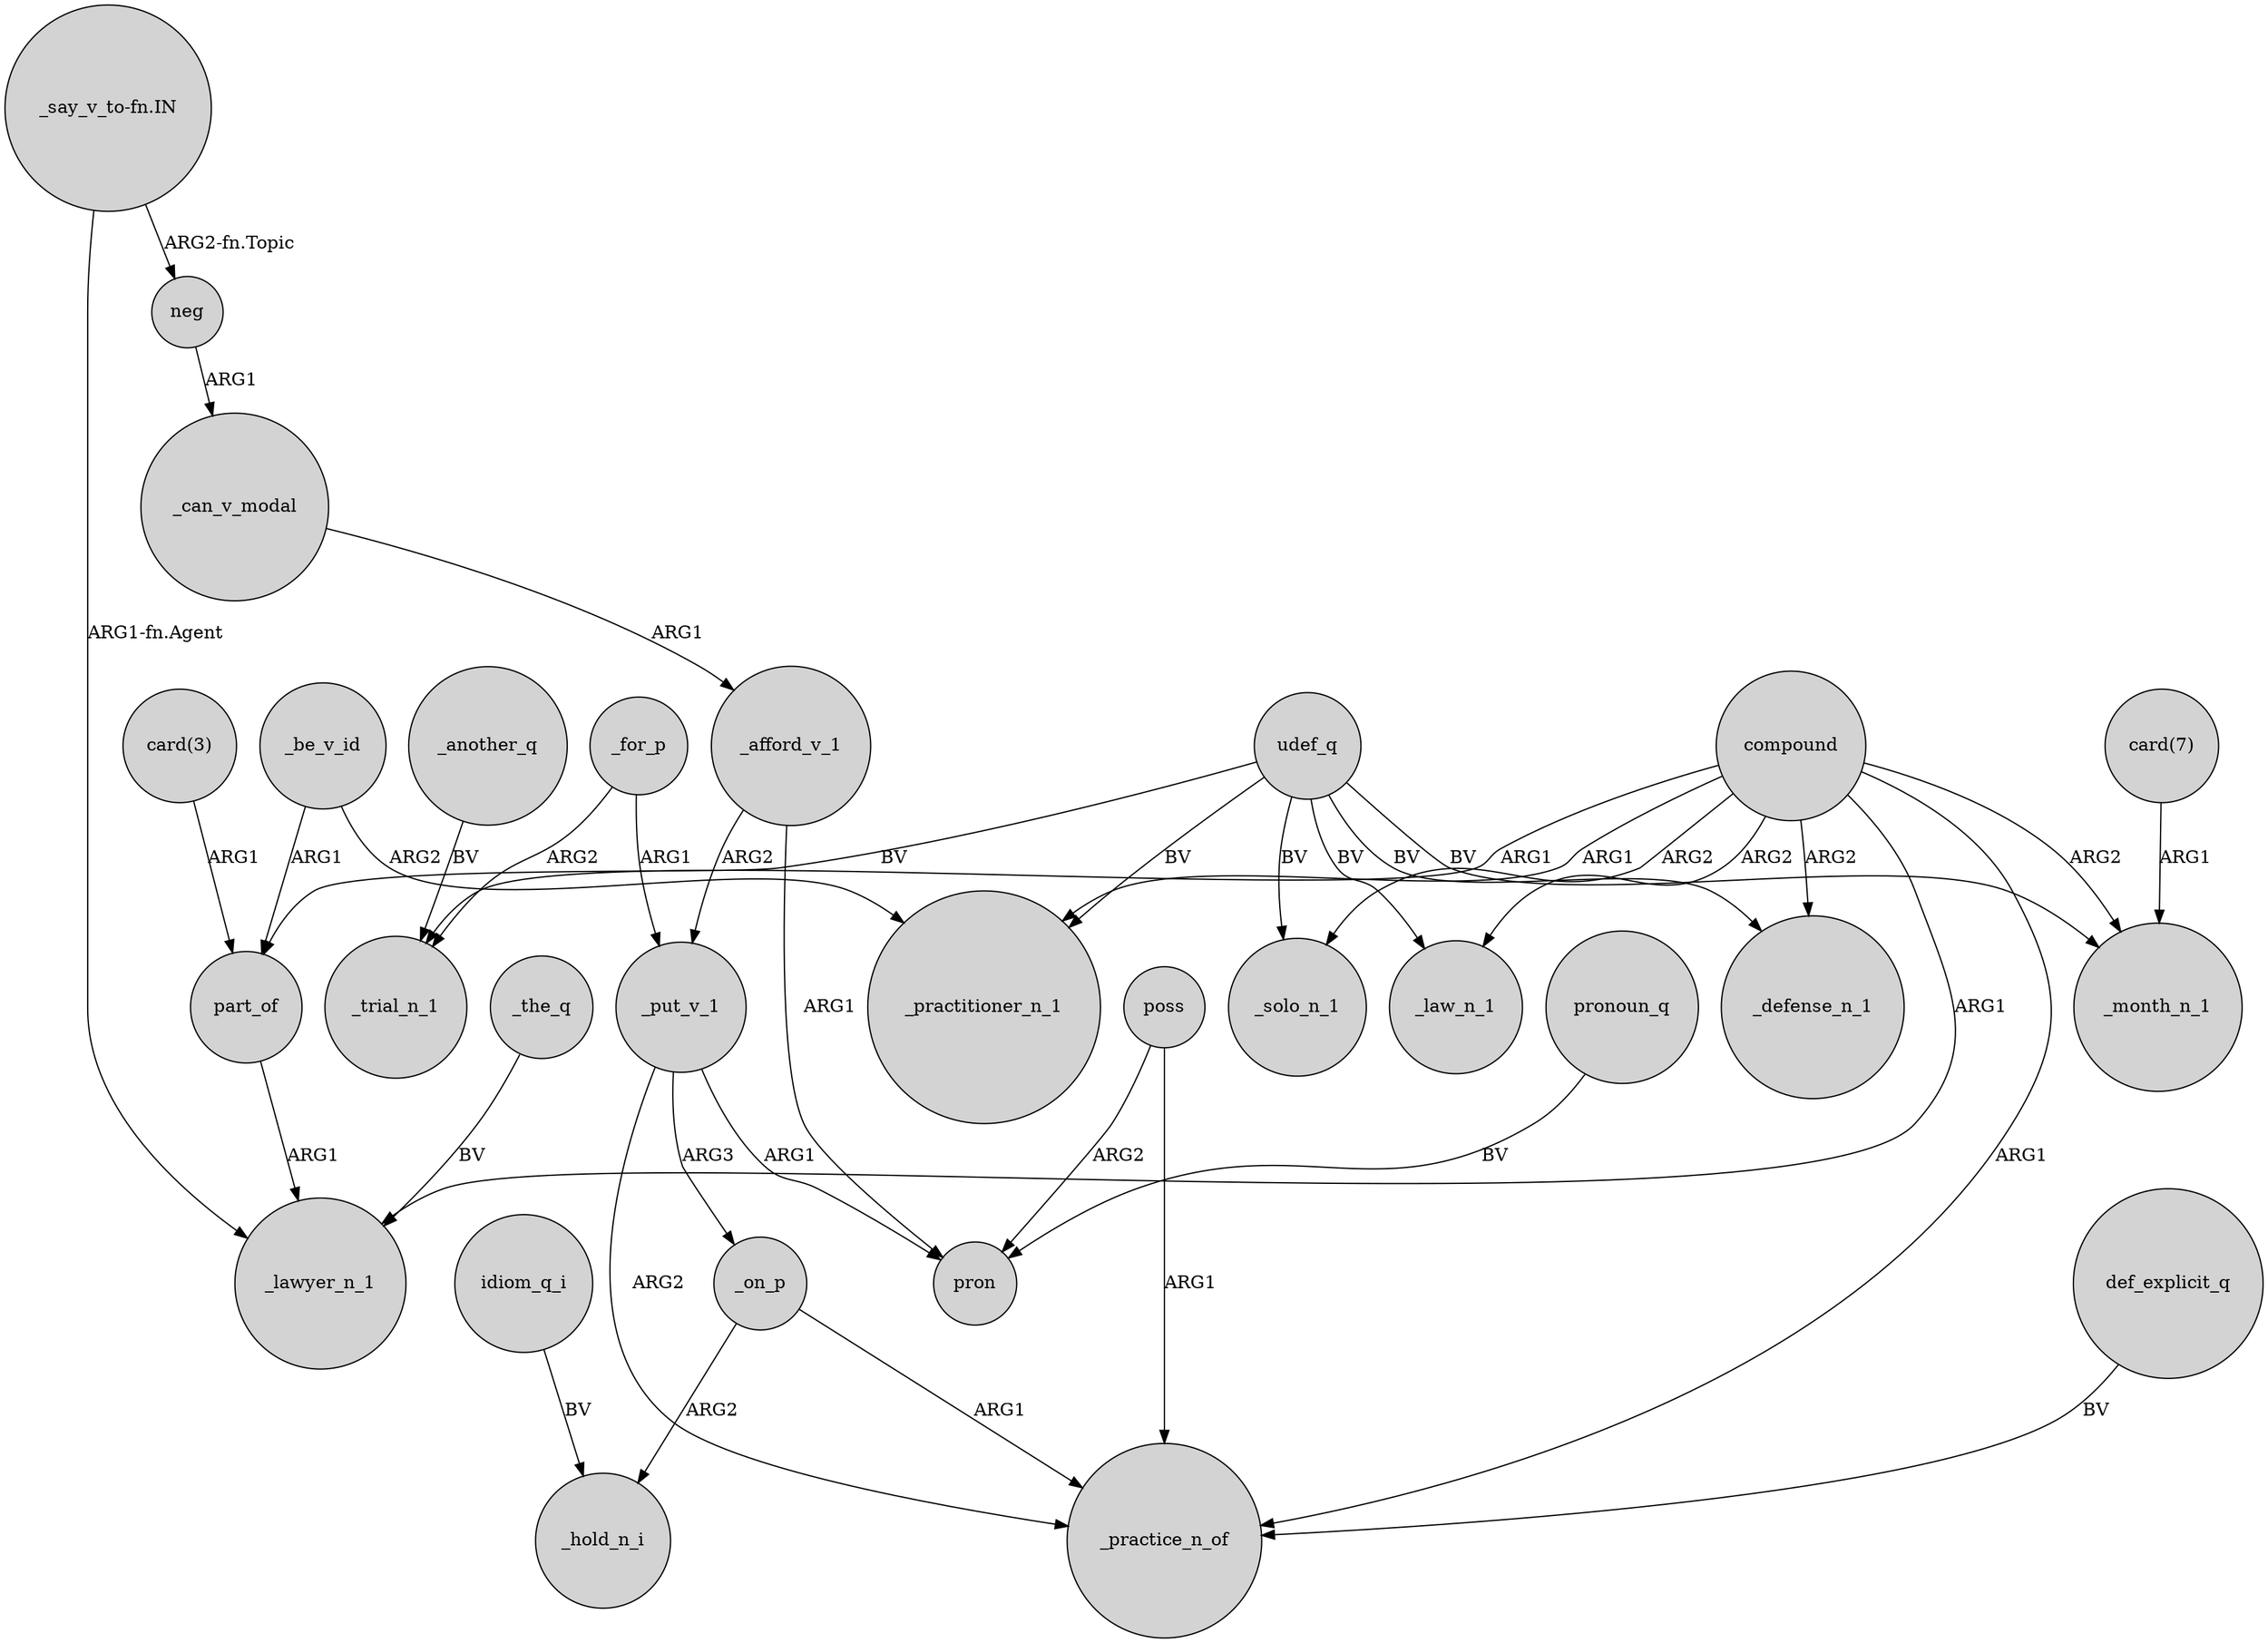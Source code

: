 digraph {
	node [shape=circle style=filled]
	_be_v_id -> part_of [label=ARG1]
	_on_p -> _practice_n_of [label=ARG1]
	udef_q -> _solo_n_1 [label=BV]
	compound -> _month_n_1 [label=ARG2]
	udef_q -> part_of [label=BV]
	compound -> _practitioner_n_1 [label=ARG1]
	_the_q -> _lawyer_n_1 [label=BV]
	poss -> pron [label=ARG2]
	compound -> _lawyer_n_1 [label=ARG1]
	part_of -> _lawyer_n_1 [label=ARG1]
	"_say_v_to-fn.IN" -> _lawyer_n_1 [label="ARG1-fn.Agent"]
	compound -> _practice_n_of [label=ARG1]
	def_explicit_q -> _practice_n_of [label=BV]
	_put_v_1 -> pron [label=ARG1]
	udef_q -> _law_n_1 [label=BV]
	compound -> _defense_n_1 [label=ARG2]
	_on_p -> _hold_n_i [label=ARG2]
	udef_q -> _month_n_1 [label=BV]
	_for_p -> _put_v_1 [label=ARG1]
	udef_q -> _practitioner_n_1 [label=BV]
	poss -> _practice_n_of [label=ARG1]
	_can_v_modal -> _afford_v_1 [label=ARG1]
	_afford_v_1 -> pron [label=ARG1]
	pronoun_q -> pron [label=BV]
	udef_q -> _defense_n_1 [label=BV]
	compound -> _trial_n_1 [label=ARG1]
	_be_v_id -> _practitioner_n_1 [label=ARG2]
	_put_v_1 -> _on_p [label=ARG3]
	_afford_v_1 -> _put_v_1 [label=ARG2]
	idiom_q_i -> _hold_n_i [label=BV]
	"card(7)" -> _month_n_1 [label=ARG1]
	_put_v_1 -> _practice_n_of [label=ARG2]
	compound -> _solo_n_1 [label=ARG2]
	"_say_v_to-fn.IN" -> neg [label="ARG2-fn.Topic"]
	"card(3)" -> part_of [label=ARG1]
	_for_p -> _trial_n_1 [label=ARG2]
	neg -> _can_v_modal [label=ARG1]
	compound -> _law_n_1 [label=ARG2]
	_another_q -> _trial_n_1 [label=BV]
}
